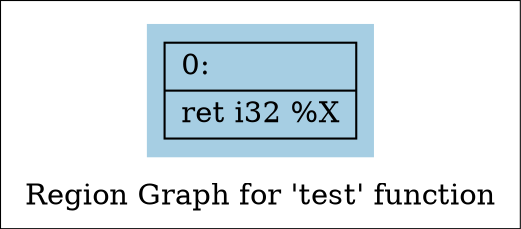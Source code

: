 digraph "Region Graph for 'test' function" {
	label="Region Graph for 'test' function";

	Node0x565186135880 [shape=record,label="{0:\l|  ret i32 %X\l}"];
	colorscheme = "paired12"
        subgraph cluster_0x565186134270 {
          label = "";
          style = filled;
          color = 1
          Node0x565186135880;
        }
}
